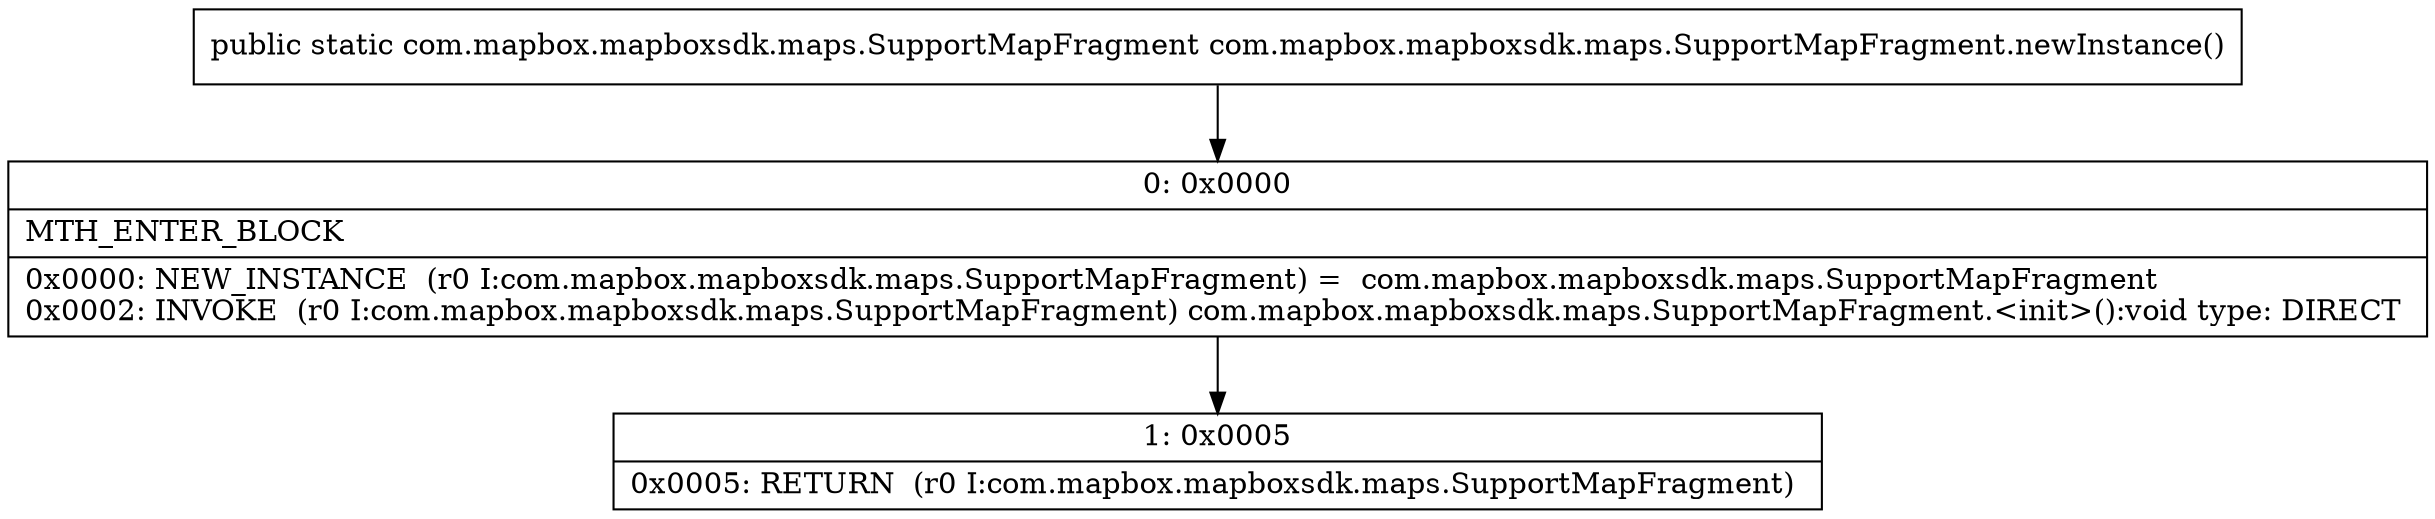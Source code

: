 digraph "CFG forcom.mapbox.mapboxsdk.maps.SupportMapFragment.newInstance()Lcom\/mapbox\/mapboxsdk\/maps\/SupportMapFragment;" {
Node_0 [shape=record,label="{0\:\ 0x0000|MTH_ENTER_BLOCK\l|0x0000: NEW_INSTANCE  (r0 I:com.mapbox.mapboxsdk.maps.SupportMapFragment) =  com.mapbox.mapboxsdk.maps.SupportMapFragment \l0x0002: INVOKE  (r0 I:com.mapbox.mapboxsdk.maps.SupportMapFragment) com.mapbox.mapboxsdk.maps.SupportMapFragment.\<init\>():void type: DIRECT \l}"];
Node_1 [shape=record,label="{1\:\ 0x0005|0x0005: RETURN  (r0 I:com.mapbox.mapboxsdk.maps.SupportMapFragment) \l}"];
MethodNode[shape=record,label="{public static com.mapbox.mapboxsdk.maps.SupportMapFragment com.mapbox.mapboxsdk.maps.SupportMapFragment.newInstance() }"];
MethodNode -> Node_0;
Node_0 -> Node_1;
}


